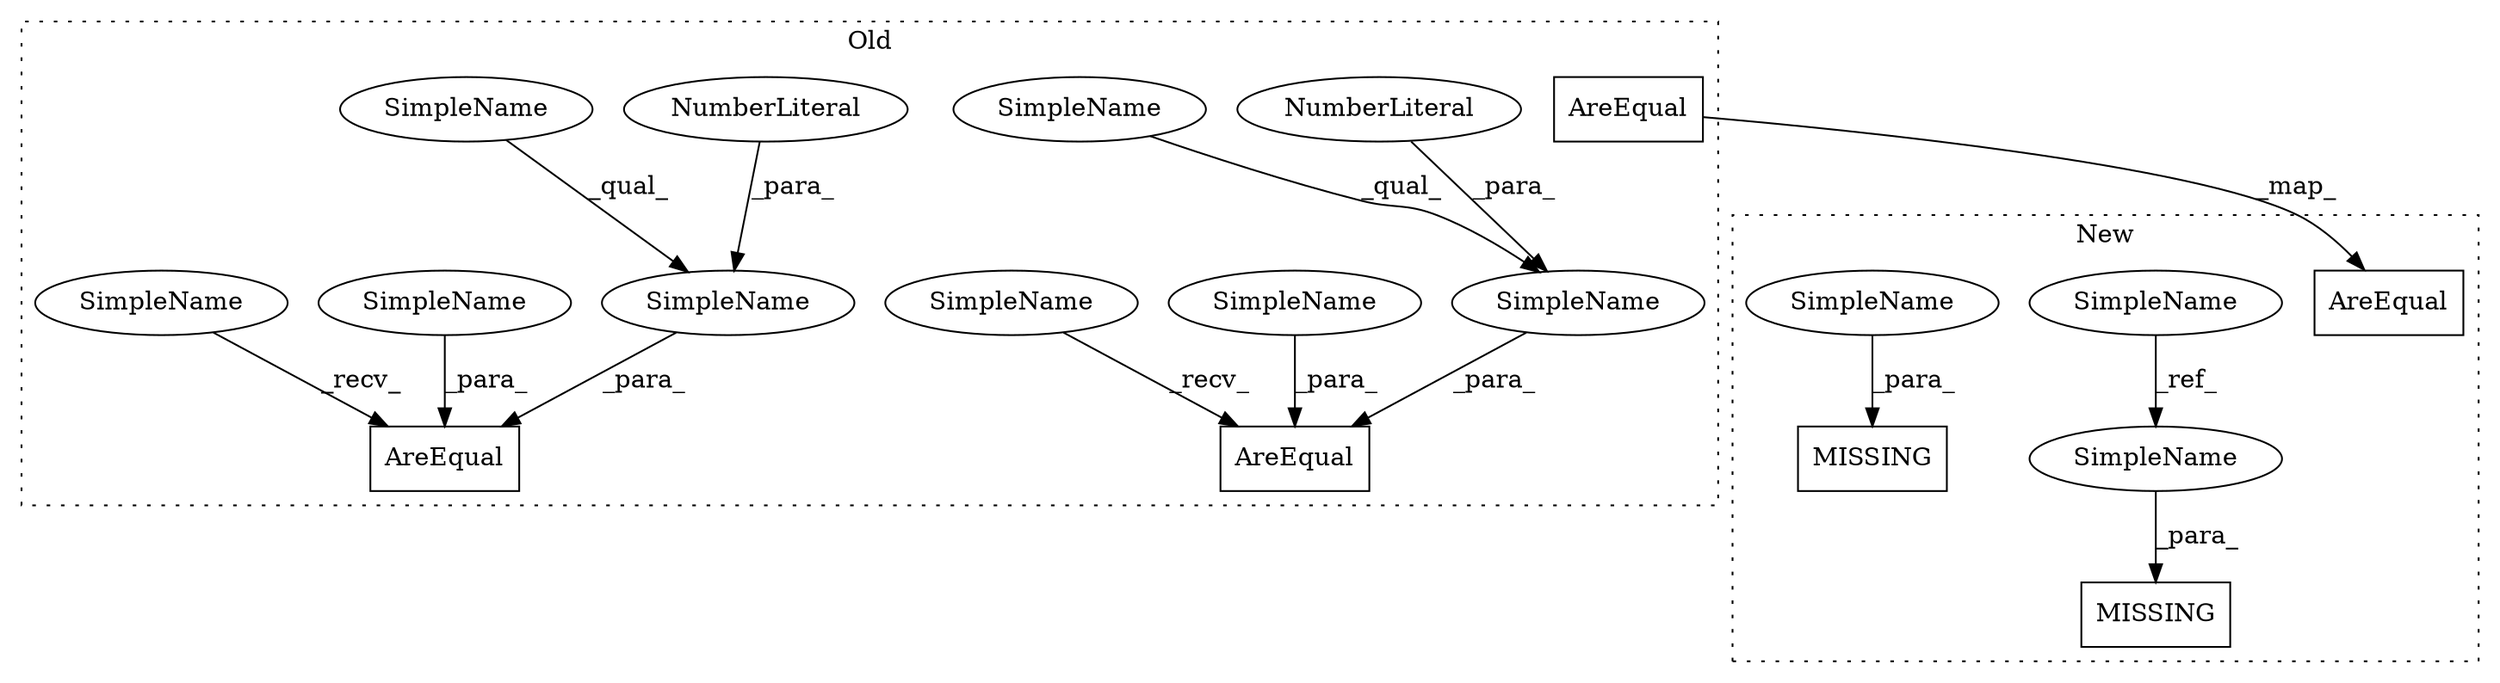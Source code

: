 digraph G {
subgraph cluster0 {
1 [label="AreEqual" a="32" s="2242,2261" l="9,21" shape="box"];
3 [label="AreEqual" a="32" s="2372,2414" l="9,1" shape="box"];
5 [label="SimpleName" a="42" s="2390,2413" l="22,1" shape="ellipse"];
6 [label="NumberLiteral" a="34" s="2412" l="1" shape="ellipse"];
7 [label="SimpleName" a="42" s="2390" l="7" shape="ellipse"];
9 [label="AreEqual" a="32" s="2304,2349" l="9,1" shape="box"];
10 [label="SimpleName" a="42" s="2325,2348" l="22,1" shape="ellipse"];
11 [label="NumberLiteral" a="34" s="2347" l="1" shape="ellipse"];
12 [label="SimpleName" a="42" s="2325" l="7" shape="ellipse"];
15 [label="SimpleName" a="42" s="2313" l="10" shape="ellipse"];
16 [label="SimpleName" a="42" s="2297" l="6" shape="ellipse"];
17 [label="SimpleName" a="42" s="2365" l="6" shape="ellipse"];
19 [label="SimpleName" a="42" s="2381" l="7" shape="ellipse"];
label = "Old";
style="dotted";
}
subgraph cluster1 {
2 [label="AreEqual" a="32" s="2664,2683" l="9,38" shape="box"];
4 [label="SimpleName" a="42" s="2137" l="7" shape="ellipse"];
8 [label="MISSING" a="32" s="-1,2437" l="2431,1" shape="box"];
13 [label="MISSING" a="32" s="-1,2639" l="2630,1" shape="box"];
14 [label="SimpleName" a="42" s="2430" l="7" shape="ellipse"];
18 [label="SimpleName" a="42" s="2629" l="10" shape="ellipse"];
label = "New";
style="dotted";
}
1 -> 2 [label="_map_"];
4 -> 14 [label="_ref_"];
5 -> 3 [label="_para_"];
6 -> 5 [label="_para_"];
7 -> 5 [label="_qual_"];
10 -> 9 [label="_para_"];
11 -> 10 [label="_para_"];
12 -> 10 [label="_qual_"];
14 -> 8 [label="_para_"];
15 -> 9 [label="_para_"];
16 -> 9 [label="_recv_"];
17 -> 3 [label="_recv_"];
18 -> 13 [label="_para_"];
19 -> 3 [label="_para_"];
}